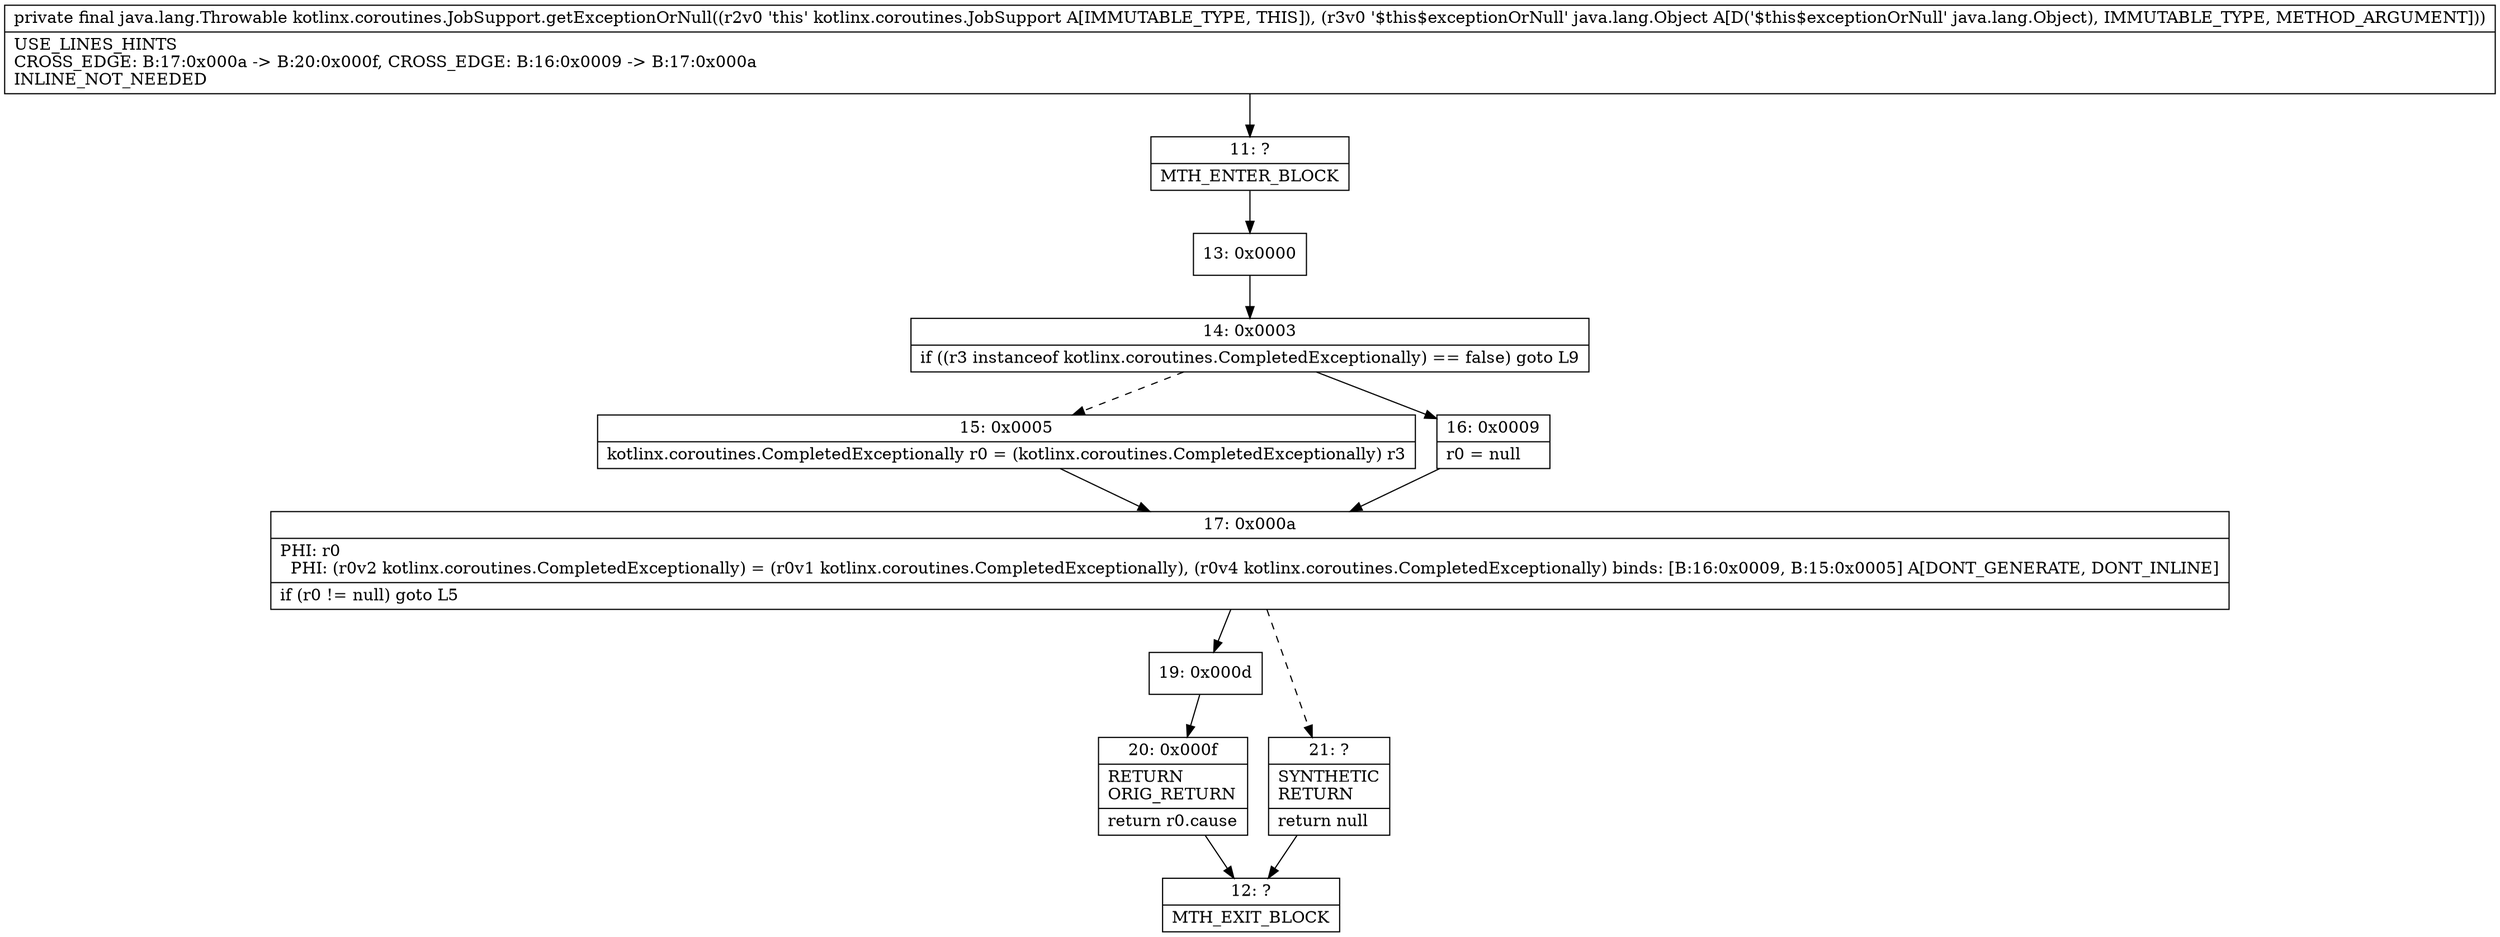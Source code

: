 digraph "CFG forkotlinx.coroutines.JobSupport.getExceptionOrNull(Ljava\/lang\/Object;)Ljava\/lang\/Throwable;" {
Node_11 [shape=record,label="{11\:\ ?|MTH_ENTER_BLOCK\l}"];
Node_13 [shape=record,label="{13\:\ 0x0000}"];
Node_14 [shape=record,label="{14\:\ 0x0003|if ((r3 instanceof kotlinx.coroutines.CompletedExceptionally) == false) goto L9\l}"];
Node_15 [shape=record,label="{15\:\ 0x0005|kotlinx.coroutines.CompletedExceptionally r0 = (kotlinx.coroutines.CompletedExceptionally) r3\l}"];
Node_17 [shape=record,label="{17\:\ 0x000a|PHI: r0 \l  PHI: (r0v2 kotlinx.coroutines.CompletedExceptionally) = (r0v1 kotlinx.coroutines.CompletedExceptionally), (r0v4 kotlinx.coroutines.CompletedExceptionally) binds: [B:16:0x0009, B:15:0x0005] A[DONT_GENERATE, DONT_INLINE]\l|if (r0 != null) goto L5\l}"];
Node_19 [shape=record,label="{19\:\ 0x000d}"];
Node_20 [shape=record,label="{20\:\ 0x000f|RETURN\lORIG_RETURN\l|return r0.cause\l}"];
Node_12 [shape=record,label="{12\:\ ?|MTH_EXIT_BLOCK\l}"];
Node_21 [shape=record,label="{21\:\ ?|SYNTHETIC\lRETURN\l|return null\l}"];
Node_16 [shape=record,label="{16\:\ 0x0009|r0 = null\l}"];
MethodNode[shape=record,label="{private final java.lang.Throwable kotlinx.coroutines.JobSupport.getExceptionOrNull((r2v0 'this' kotlinx.coroutines.JobSupport A[IMMUTABLE_TYPE, THIS]), (r3v0 '$this$exceptionOrNull' java.lang.Object A[D('$this$exceptionOrNull' java.lang.Object), IMMUTABLE_TYPE, METHOD_ARGUMENT]))  | USE_LINES_HINTS\lCROSS_EDGE: B:17:0x000a \-\> B:20:0x000f, CROSS_EDGE: B:16:0x0009 \-\> B:17:0x000a\lINLINE_NOT_NEEDED\l}"];
MethodNode -> Node_11;Node_11 -> Node_13;
Node_13 -> Node_14;
Node_14 -> Node_15[style=dashed];
Node_14 -> Node_16;
Node_15 -> Node_17;
Node_17 -> Node_19;
Node_17 -> Node_21[style=dashed];
Node_19 -> Node_20;
Node_20 -> Node_12;
Node_21 -> Node_12;
Node_16 -> Node_17;
}

